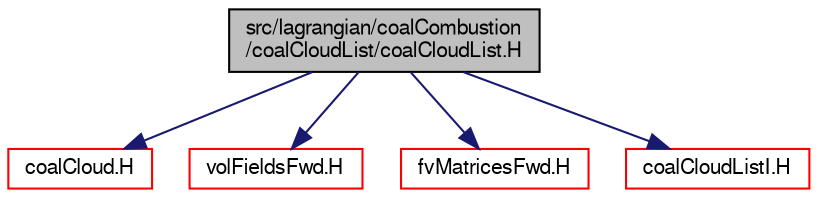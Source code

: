 digraph "src/lagrangian/coalCombustion/coalCloudList/coalCloudList.H"
{
  bgcolor="transparent";
  edge [fontname="FreeSans",fontsize="10",labelfontname="FreeSans",labelfontsize="10"];
  node [fontname="FreeSans",fontsize="10",shape=record];
  Node0 [label="src/lagrangian/coalCombustion\l/coalCloudList/coalCloudList.H",height=0.2,width=0.4,color="black", fillcolor="grey75", style="filled", fontcolor="black"];
  Node0 -> Node1 [color="midnightblue",fontsize="10",style="solid",fontname="FreeSans"];
  Node1 [label="coalCloud.H",height=0.2,width=0.4,color="red",URL="$a04913.html"];
  Node0 -> Node298 [color="midnightblue",fontsize="10",style="solid",fontname="FreeSans"];
  Node298 [label="volFieldsFwd.H",height=0.2,width=0.4,color="red",URL="$a02753.html"];
  Node0 -> Node362 [color="midnightblue",fontsize="10",style="solid",fontname="FreeSans"];
  Node362 [label="fvMatricesFwd.H",height=0.2,width=0.4,color="red",URL="$a03275.html",tooltip="Forward declarations of fvMatrix specializations. "];
  Node0 -> Node446 [color="midnightblue",fontsize="10",style="solid",fontname="FreeSans"];
  Node446 [label="coalCloudListI.H",height=0.2,width=0.4,color="red",URL="$a04922.html"];
}

